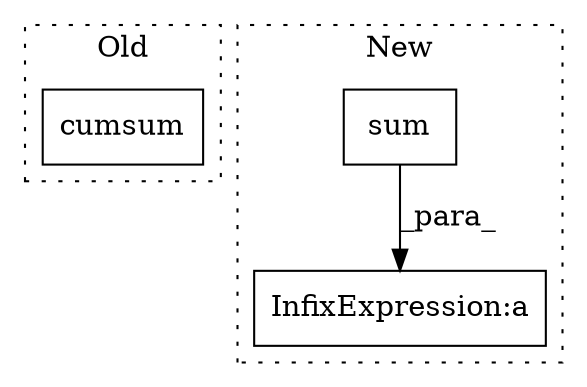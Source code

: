digraph G {
subgraph cluster0 {
1 [label="cumsum" a="32" s="2698,2712" l="7,1" shape="box"];
label = "Old";
style="dotted";
}
subgraph cluster1 {
2 [label="sum" a="32" s="2720" l="5" shape="box"];
3 [label="InfixExpression:a" a="27" s="2709" l="3" shape="box"];
label = "New";
style="dotted";
}
2 -> 3 [label="_para_"];
}